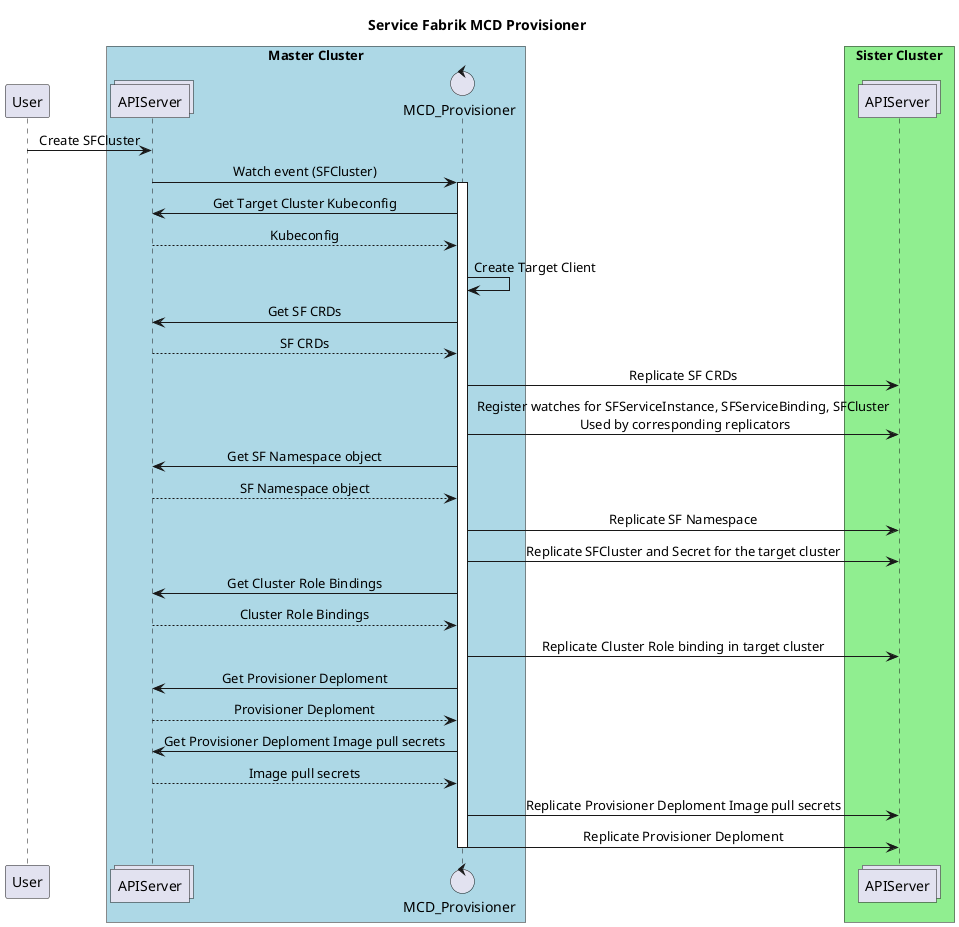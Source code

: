 @startuml
!pragma teoz true
skinparam monochrome false
skinparam sequenceMessageAlign center
skinparam handwritten false
skinparam BoxPadding 30
autoactivate off

title Service Fabrik MCD Provisioner

participant User
box "Master Cluster" #LightBlue
    collections APIServer
    control MCD_Provisioner
end box
box "Sister Cluster" #lightgreen
    collections APIServer as APIServer2
end box

User -> APIServer : Create SFCluster
APIServer -> MCD_Provisioner ++: Watch event (SFCluster)
MCD_Provisioner -> APIServer : Get Target Cluster Kubeconfig
APIServer --> MCD_Provisioner : Kubeconfig
MCD_Provisioner -> MCD_Provisioner : Create Target Client

MCD_Provisioner -> APIServer : Get SF CRDs
APIServer --> MCD_Provisioner : SF CRDs
MCD_Provisioner -> APIServer2 : Replicate SF CRDs

MCD_Provisioner -> APIServer2 : Register watches for SFServiceInstance, SFServiceBinding, SFCluster\n Used by corresponding replicators

MCD_Provisioner -> APIServer : Get SF Namespace object
APIServer --> MCD_Provisioner : SF Namespace object
MCD_Provisioner -> APIServer2 : Replicate SF Namespace

MCD_Provisioner -> APIServer2 : Replicate SFCluster and Secret for the target cluster

MCD_Provisioner -> APIServer : Get Cluster Role Bindings
APIServer --> MCD_Provisioner : Cluster Role Bindings
MCD_Provisioner -> APIServer2 : Replicate Cluster Role binding in target cluster

MCD_Provisioner -> APIServer : Get Provisioner Deploment
APIServer --> MCD_Provisioner : Provisioner Deploment

MCD_Provisioner -> APIServer : Get Provisioner Deploment Image pull secrets
APIServer --> MCD_Provisioner : Image pull secrets
MCD_Provisioner -> APIServer2 : Replicate Provisioner Deploment Image pull secrets

MCD_Provisioner -> APIServer2 -- : Replicate Provisioner Deploment


@enduml